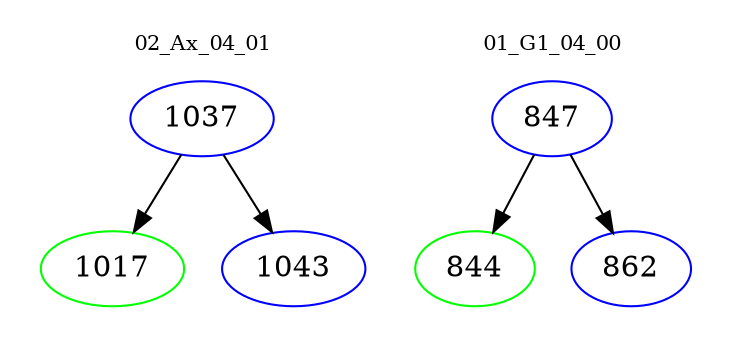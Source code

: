 digraph{
subgraph cluster_0 {
color = white
label = "02_Ax_04_01";
fontsize=10;
T0_1037 [label="1037", color="blue"]
T0_1037 -> T0_1017 [color="black"]
T0_1017 [label="1017", color="green"]
T0_1037 -> T0_1043 [color="black"]
T0_1043 [label="1043", color="blue"]
}
subgraph cluster_1 {
color = white
label = "01_G1_04_00";
fontsize=10;
T1_847 [label="847", color="blue"]
T1_847 -> T1_844 [color="black"]
T1_844 [label="844", color="green"]
T1_847 -> T1_862 [color="black"]
T1_862 [label="862", color="blue"]
}
}
